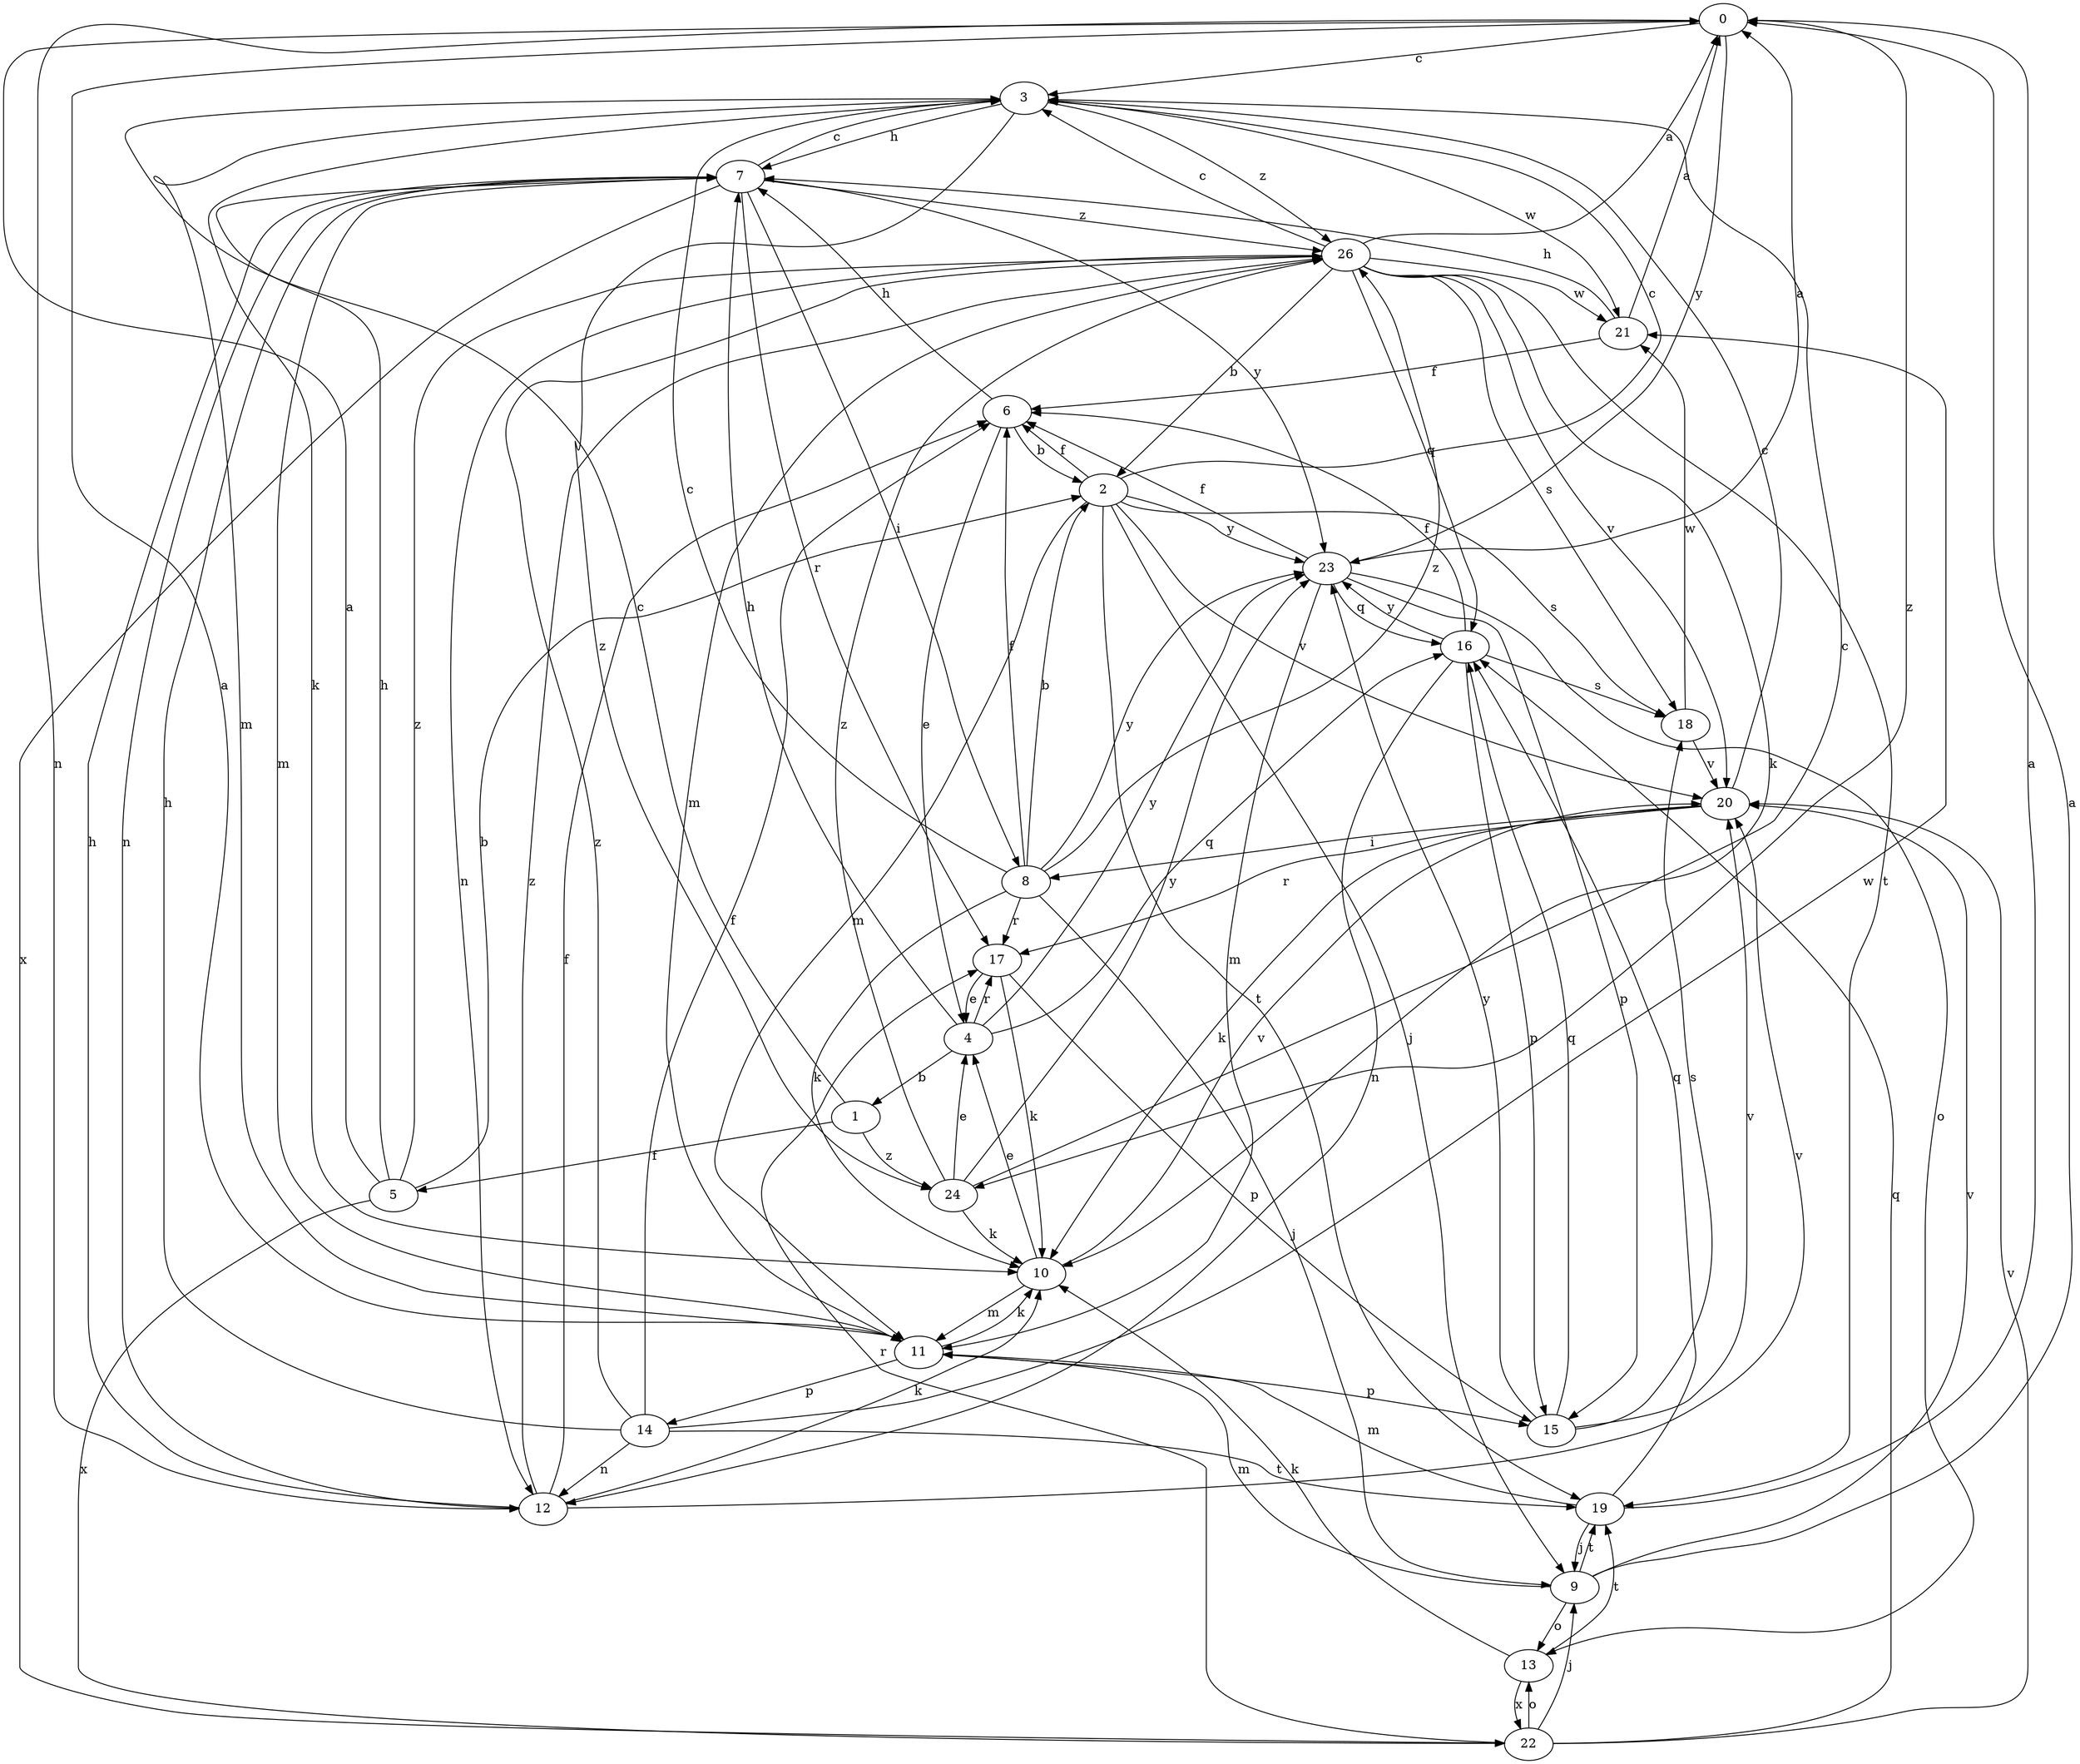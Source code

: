 strict digraph  {
0;
1;
2;
3;
4;
5;
6;
7;
8;
9;
10;
11;
12;
13;
14;
15;
16;
17;
18;
19;
20;
21;
22;
23;
24;
26;
0 -> 3  [label=c];
0 -> 12  [label=n];
0 -> 23  [label=y];
0 -> 24  [label=z];
1 -> 3  [label=c];
1 -> 5  [label=f];
1 -> 24  [label=z];
2 -> 3  [label=c];
2 -> 6  [label=f];
2 -> 9  [label=j];
2 -> 11  [label=m];
2 -> 18  [label=s];
2 -> 19  [label=t];
2 -> 20  [label=v];
2 -> 23  [label=y];
3 -> 7  [label=h];
3 -> 10  [label=k];
3 -> 11  [label=m];
3 -> 21  [label=w];
3 -> 24  [label=z];
3 -> 26  [label=z];
4 -> 1  [label=b];
4 -> 7  [label=h];
4 -> 16  [label=q];
4 -> 17  [label=r];
4 -> 23  [label=y];
5 -> 0  [label=a];
5 -> 2  [label=b];
5 -> 7  [label=h];
5 -> 22  [label=x];
5 -> 26  [label=z];
6 -> 2  [label=b];
6 -> 4  [label=e];
6 -> 7  [label=h];
7 -> 3  [label=c];
7 -> 8  [label=i];
7 -> 11  [label=m];
7 -> 12  [label=n];
7 -> 17  [label=r];
7 -> 22  [label=x];
7 -> 23  [label=y];
7 -> 26  [label=z];
8 -> 2  [label=b];
8 -> 3  [label=c];
8 -> 6  [label=f];
8 -> 9  [label=j];
8 -> 10  [label=k];
8 -> 17  [label=r];
8 -> 23  [label=y];
8 -> 26  [label=z];
9 -> 0  [label=a];
9 -> 11  [label=m];
9 -> 13  [label=o];
9 -> 19  [label=t];
9 -> 20  [label=v];
10 -> 4  [label=e];
10 -> 11  [label=m];
10 -> 20  [label=v];
11 -> 0  [label=a];
11 -> 10  [label=k];
11 -> 14  [label=p];
11 -> 15  [label=p];
12 -> 6  [label=f];
12 -> 7  [label=h];
12 -> 10  [label=k];
12 -> 20  [label=v];
12 -> 26  [label=z];
13 -> 10  [label=k];
13 -> 19  [label=t];
13 -> 22  [label=x];
14 -> 6  [label=f];
14 -> 7  [label=h];
14 -> 12  [label=n];
14 -> 19  [label=t];
14 -> 21  [label=w];
14 -> 26  [label=z];
15 -> 16  [label=q];
15 -> 18  [label=s];
15 -> 20  [label=v];
15 -> 23  [label=y];
16 -> 6  [label=f];
16 -> 12  [label=n];
16 -> 15  [label=p];
16 -> 18  [label=s];
16 -> 23  [label=y];
17 -> 4  [label=e];
17 -> 10  [label=k];
17 -> 15  [label=p];
18 -> 20  [label=v];
18 -> 21  [label=w];
19 -> 0  [label=a];
19 -> 9  [label=j];
19 -> 11  [label=m];
19 -> 16  [label=q];
20 -> 3  [label=c];
20 -> 8  [label=i];
20 -> 10  [label=k];
20 -> 17  [label=r];
21 -> 0  [label=a];
21 -> 6  [label=f];
21 -> 7  [label=h];
22 -> 9  [label=j];
22 -> 13  [label=o];
22 -> 16  [label=q];
22 -> 17  [label=r];
22 -> 20  [label=v];
23 -> 0  [label=a];
23 -> 6  [label=f];
23 -> 11  [label=m];
23 -> 13  [label=o];
23 -> 15  [label=p];
23 -> 16  [label=q];
24 -> 3  [label=c];
24 -> 4  [label=e];
24 -> 10  [label=k];
24 -> 23  [label=y];
24 -> 26  [label=z];
26 -> 0  [label=a];
26 -> 2  [label=b];
26 -> 3  [label=c];
26 -> 10  [label=k];
26 -> 11  [label=m];
26 -> 12  [label=n];
26 -> 16  [label=q];
26 -> 18  [label=s];
26 -> 19  [label=t];
26 -> 20  [label=v];
26 -> 21  [label=w];
}
